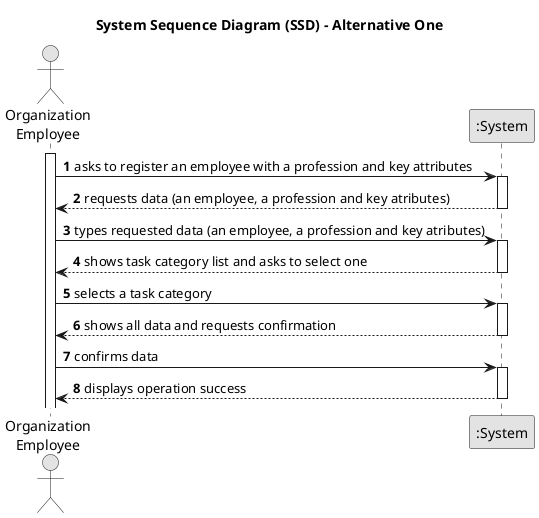 @startuml
skinparam monochrome true
skinparam packageStyle rectangle
skinparam shadowing false

title System Sequence Diagram (SSD) - Alternative One

autonumber

actor "Organization\nEmployee" as Employee
participant ":System" as System

activate Employee

    Employee -> System : asks to register an employee with a profession and key attributes

    activate System

        System --> Employee : requests data (an employee, a profession and key atributes)
    deactivate System

    Employee -> System : types requested data (an employee, a profession and key atributes)
    activate System

        System --> Employee : shows task category list and asks to select one
    deactivate System

    Employee -> System : selects a task category
    activate System

        System --> Employee : shows all data and requests confirmation
    deactivate System

    Employee -> System : confirms data
    activate System

        System --> Employee : displays operation success
    deactivate System

@enduml